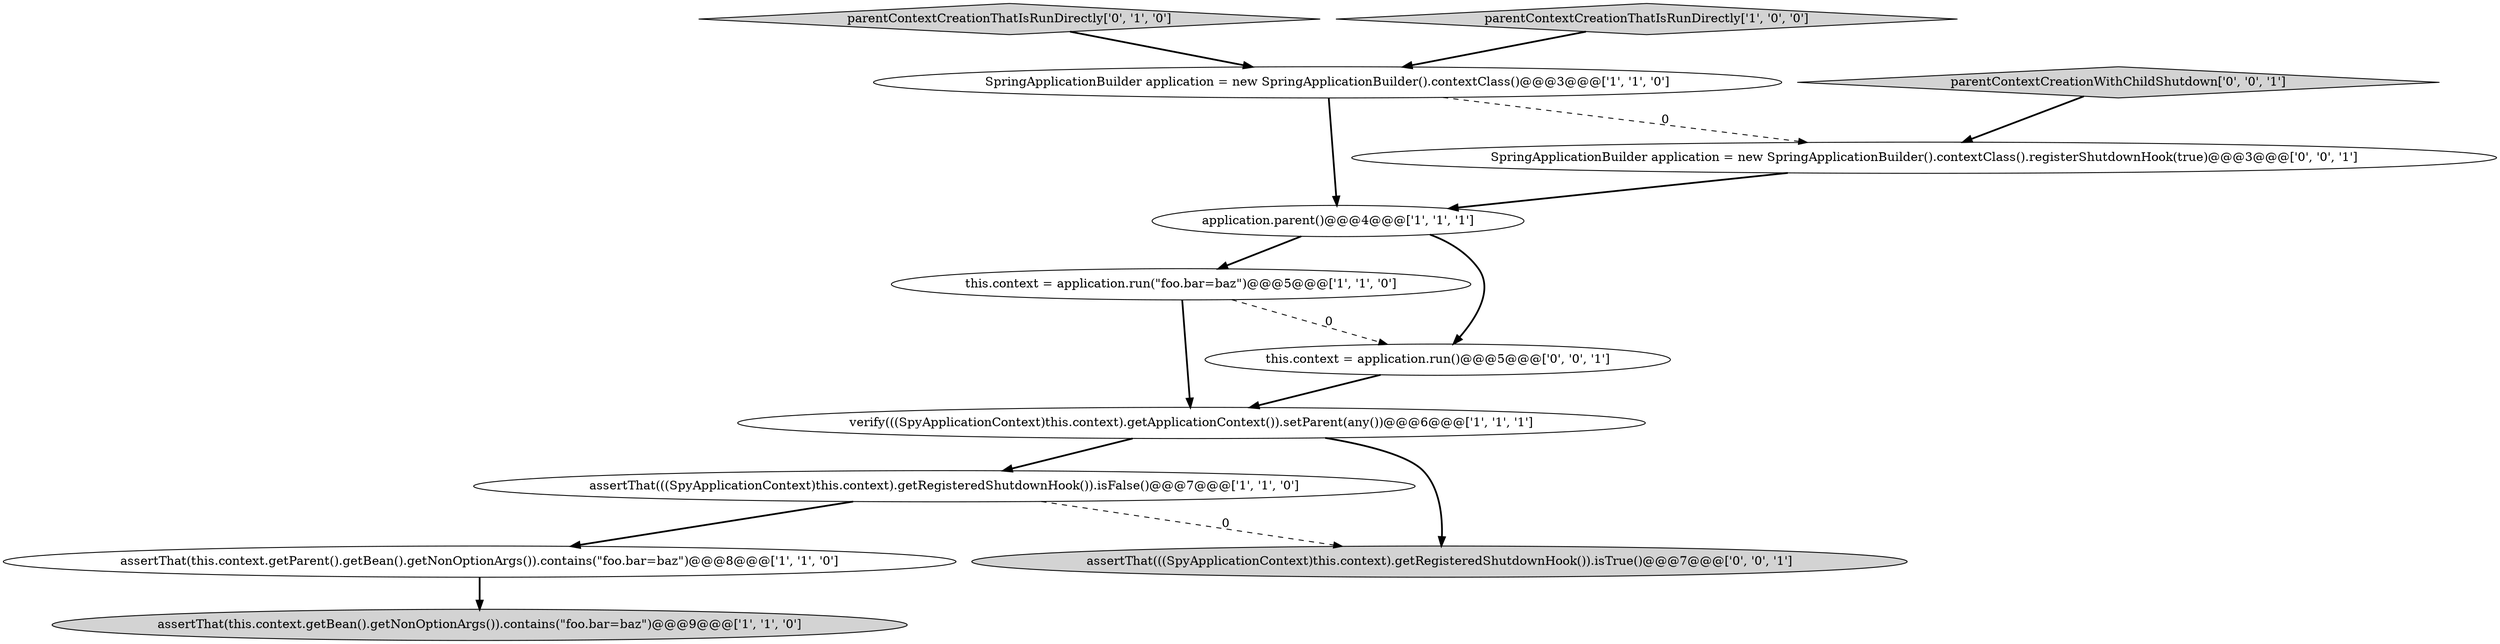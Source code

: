digraph {
8 [style = filled, label = "parentContextCreationThatIsRunDirectly['0', '1', '0']", fillcolor = lightgray, shape = diamond image = "AAA0AAABBB2BBB"];
4 [style = filled, label = "assertThat(((SpyApplicationContext)this.context).getRegisteredShutdownHook()).isFalse()@@@7@@@['1', '1', '0']", fillcolor = white, shape = ellipse image = "AAA0AAABBB1BBB"];
0 [style = filled, label = "assertThat(this.context.getBean().getNonOptionArgs()).contains(\"foo.bar=baz\")@@@9@@@['1', '1', '0']", fillcolor = lightgray, shape = ellipse image = "AAA0AAABBB1BBB"];
12 [style = filled, label = "parentContextCreationWithChildShutdown['0', '0', '1']", fillcolor = lightgray, shape = diamond image = "AAA0AAABBB3BBB"];
11 [style = filled, label = "assertThat(((SpyApplicationContext)this.context).getRegisteredShutdownHook()).isTrue()@@@7@@@['0', '0', '1']", fillcolor = lightgray, shape = ellipse image = "AAA0AAABBB3BBB"];
9 [style = filled, label = "SpringApplicationBuilder application = new SpringApplicationBuilder().contextClass().registerShutdownHook(true)@@@3@@@['0', '0', '1']", fillcolor = white, shape = ellipse image = "AAA0AAABBB3BBB"];
7 [style = filled, label = "parentContextCreationThatIsRunDirectly['1', '0', '0']", fillcolor = lightgray, shape = diamond image = "AAA0AAABBB1BBB"];
6 [style = filled, label = "application.parent()@@@4@@@['1', '1', '1']", fillcolor = white, shape = ellipse image = "AAA0AAABBB1BBB"];
5 [style = filled, label = "assertThat(this.context.getParent().getBean().getNonOptionArgs()).contains(\"foo.bar=baz\")@@@8@@@['1', '1', '0']", fillcolor = white, shape = ellipse image = "AAA0AAABBB1BBB"];
3 [style = filled, label = "this.context = application.run(\"foo.bar=baz\")@@@5@@@['1', '1', '0']", fillcolor = white, shape = ellipse image = "AAA0AAABBB1BBB"];
10 [style = filled, label = "this.context = application.run()@@@5@@@['0', '0', '1']", fillcolor = white, shape = ellipse image = "AAA0AAABBB3BBB"];
2 [style = filled, label = "SpringApplicationBuilder application = new SpringApplicationBuilder().contextClass()@@@3@@@['1', '1', '0']", fillcolor = white, shape = ellipse image = "AAA0AAABBB1BBB"];
1 [style = filled, label = "verify(((SpyApplicationContext)this.context).getApplicationContext()).setParent(any())@@@6@@@['1', '1', '1']", fillcolor = white, shape = ellipse image = "AAA0AAABBB1BBB"];
6->3 [style = bold, label=""];
1->4 [style = bold, label=""];
3->10 [style = dashed, label="0"];
4->11 [style = dashed, label="0"];
1->11 [style = bold, label=""];
3->1 [style = bold, label=""];
5->0 [style = bold, label=""];
8->2 [style = bold, label=""];
10->1 [style = bold, label=""];
12->9 [style = bold, label=""];
4->5 [style = bold, label=""];
2->6 [style = bold, label=""];
7->2 [style = bold, label=""];
6->10 [style = bold, label=""];
2->9 [style = dashed, label="0"];
9->6 [style = bold, label=""];
}
